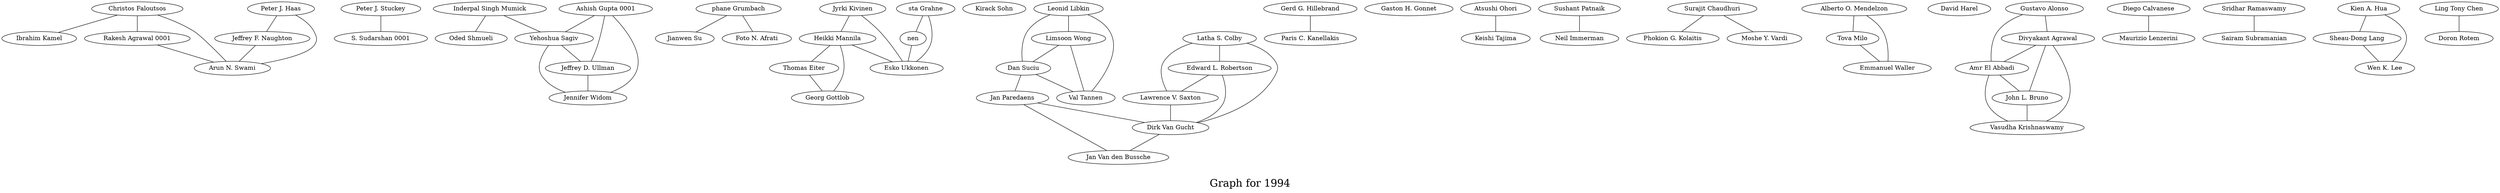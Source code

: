 /*****
Graph for 1994
*****/

graph G {
  graph [splines=true overlap=false]
  node  [shape=ellipse, width=0.3, height=0.3]
  0 [label="Christos Faloutsos"];
  1 [label="Ibrahim Kamel"];
  2 [label="Peter J. Stuckey"];
  3 [label="S. Sudarshan 0001"];
  4 [label="Inderpal Singh Mumick"];
  5 [label="Oded Shmueli"];
  6 [label="phane Grumbach"];
  7 [label="Jianwen Su"];
  8 [label="Jyrki Kivinen"];
  9 [label="Heikki Mannila"];
  10 [label="Kirack Sohn"];
  11 [label="Leonid Libkin"];
  12 [label="Limsoon Wong"];
  13 [label="Gerd G. Hillebrand"];
  14 [label="Paris C. Kanellakis"];
  15 [label="Dan Suciu"];
  16 [label="Jan Paredaens"];
  17 [label="Gaston H. Gonnet"];
  18 [label="Atsushi Ohori"];
  19 [label="Keishi Tajima"];
  20 [label="sta Grahne"];
  21 [label="nen"];
  22 [label="Esko Ukkonen"];
  23 [label="Sushant Patnaik"];
  24 [label="Neil Immerman"];
  25 [label="Surajit Chaudhuri"];
  26 [label="Phokion G. Kolaitis"];
  27 [label="Alberto O. Mendelzon"];
  28 [label="Tova Milo"];
  29 [label="Emmanuel Waller"];
  30 [label="David Harel"];
  31 [label="Latha S. Colby"];
  32 [label="Edward L. Robertson"];
  33 [label="Lawrence V. Saxton"];
  34 [label="Dirk Van Gucht"];
  35 [label="Jan Van den Bussche"];
  36 [label="Gustavo Alonso"];
  37 [label="Divyakant Agrawal"];
  38 [label="Amr El Abbadi"];
  39 [label="Diego Calvanese"];
  40 [label="Maurizio Lenzerini"];
  41 [label="Ashish Gupta 0001"];
  42 [label="Yehoshua Sagiv"];
  43 [label="Jeffrey D. Ullman"];
  44 [label="Jennifer Widom"];
  45 [label="Sridhar Ramaswamy"];
  46 [label="Sairam Subramanian"];
  47 [label="Val Tannen"];
  48 [label="Rakesh Agrawal 0001"];
  49 [label="Moshe Y. Vardi"];
  50 [label="Kien A. Hua"];
  51 [label="Sheau-Dong Lang"];
  52 [label="Wen K. Lee"];
  53 [label="Thomas Eiter"];
  54 [label="Georg Gottlob"];
  55 [label="Foto N. Afrati"];
  56 [label="John L. Bruno"];
  57 [label="Vasudha Krishnaswamy"];
  58 [label="Peter J. Haas"];
  59 [label="Jeffrey F. Naughton"];
  60 [label="Arun N. Swami"];
  61 [label="Ling Tony Chen"];
  62 [label="Doron Rotem"];
  0 -- 1;
  0 -- 48;
  0 -- 60;
  2 -- 3;
  4 -- 5;
  4 -- 42;
  6 -- 7;
  6 -- 55;
  8 -- 9;
  8 -- 22;
  9 -- 22;
  9 -- 53;
  9 -- 54;
  11 -- 12;
  11 -- 15;
  11 -- 47;
  12 -- 15;
  12 -- 47;
  13 -- 14;
  15 -- 16;
  15 -- 47;
  16 -- 34;
  16 -- 35;
  18 -- 19;
  20 -- 21;
  20 -- 22;
  21 -- 22;
  23 -- 24;
  25 -- 26;
  25 -- 49;
  27 -- 28;
  27 -- 29;
  28 -- 29;
  31 -- 32;
  31 -- 33;
  31 -- 34;
  32 -- 33;
  32 -- 34;
  33 -- 34;
  34 -- 35;
  36 -- 37;
  36 -- 38;
  37 -- 38;
  37 -- 56;
  37 -- 57;
  38 -- 56;
  38 -- 57;
  39 -- 40;
  41 -- 42;
  41 -- 43;
  41 -- 44;
  42 -- 43;
  42 -- 44;
  43 -- 44;
  45 -- 46;
  48 -- 60;
  50 -- 51;
  50 -- 52;
  51 -- 52;
  53 -- 54;
  56 -- 57;
  58 -- 59;
  58 -- 60;
  59 -- 60;
  61 -- 62;
  label = "\nGraph for 1994\n";  fontsize=24;
}
